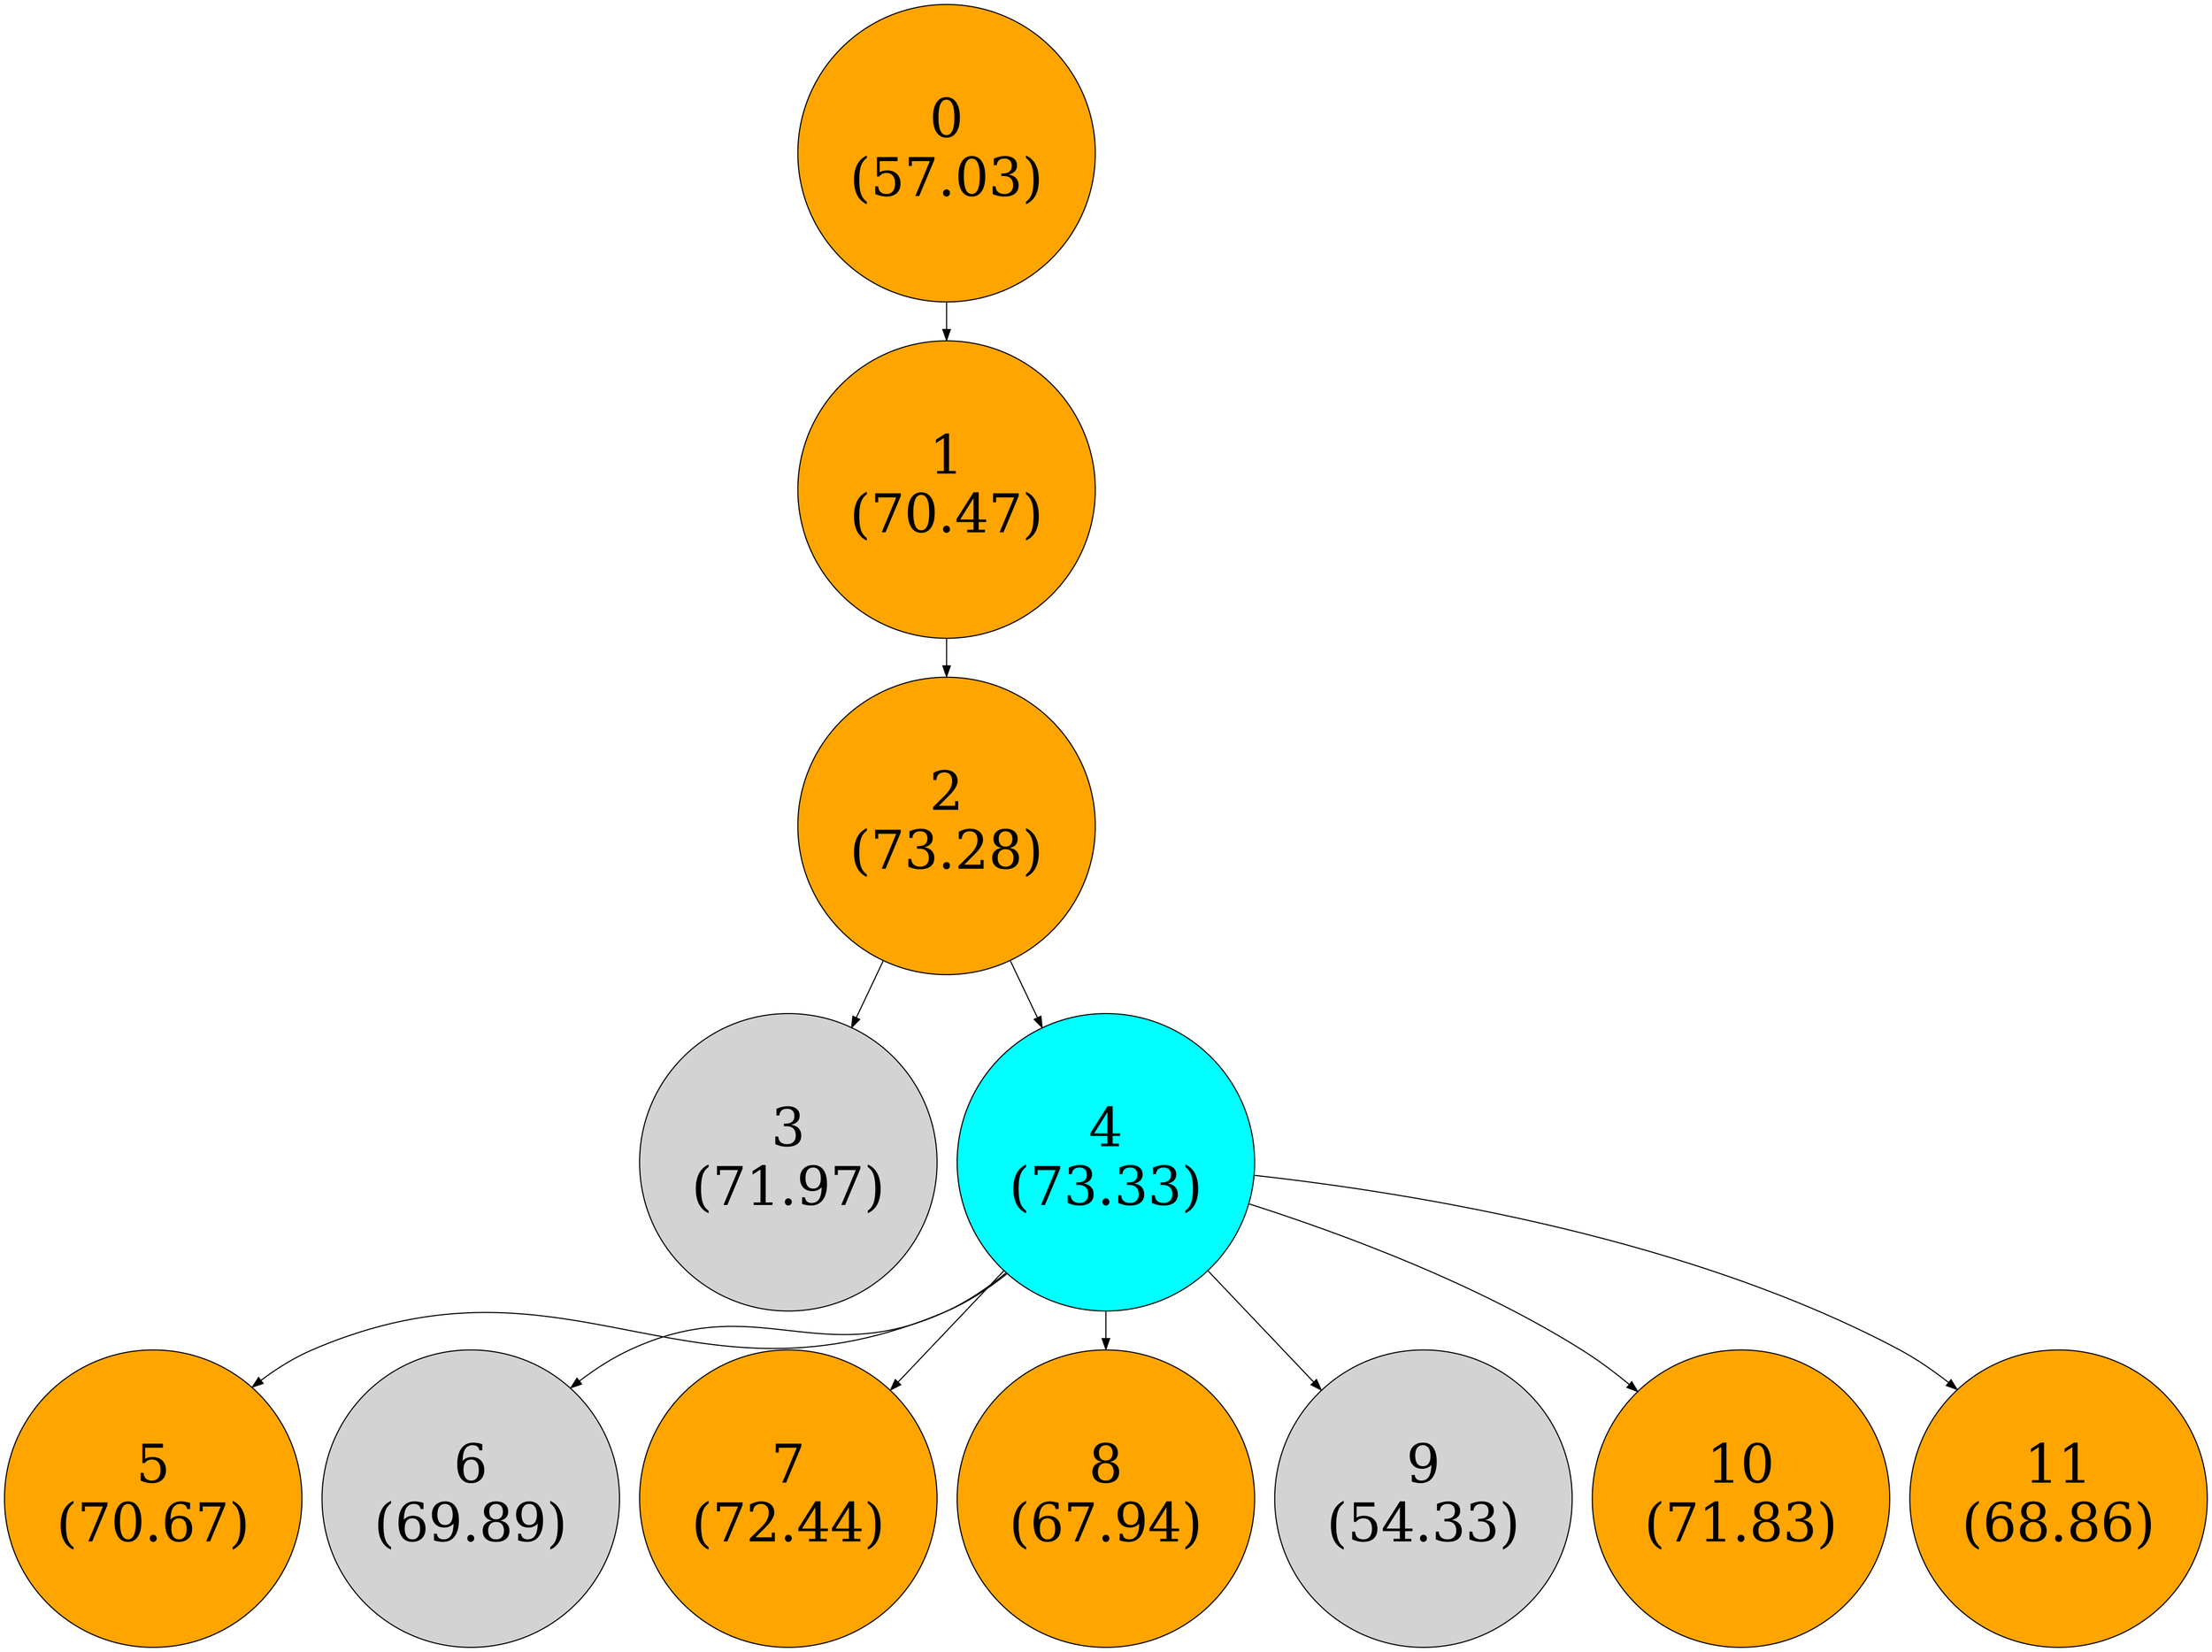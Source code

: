 digraph G {
    node [style=filled, shape=circle, fontsize=50];
    0 [label="0\n(57.03)", fillcolor=orange, fontcolor=black];
    1 [label="1\n(70.47)", fillcolor=orange, fontcolor=black];
    2 [label="2\n(73.28)", fillcolor=orange, fontcolor=black];
    3 [label="3\n(71.97)"];
    4 [label="4\n(73.33)", fillcolor=cyan, fontcolor=black];
    5 [label="5\n(70.67)", fillcolor=orange, fontcolor=black];
    6 [label="6\n(69.89)"];
    7 [label="7\n(72.44)", fillcolor=orange, fontcolor=black];
    8 [label="8\n(67.94)", fillcolor=orange, fontcolor=black];
    9 [label="9\n(54.33)"];
    10 [label="10\n(71.83)", fillcolor=orange, fontcolor=black];
    11 [label="11\n(68.86)", fillcolor=orange, fontcolor=black];
    0 -> 1;
    1 -> 2;
    2 -> 3;
    2 -> 4;
    4 -> 5;
    4 -> 6;
    4 -> 7;
    4 -> 8;
    4 -> 9;
    4 -> 10;
    4 -> 11;
}